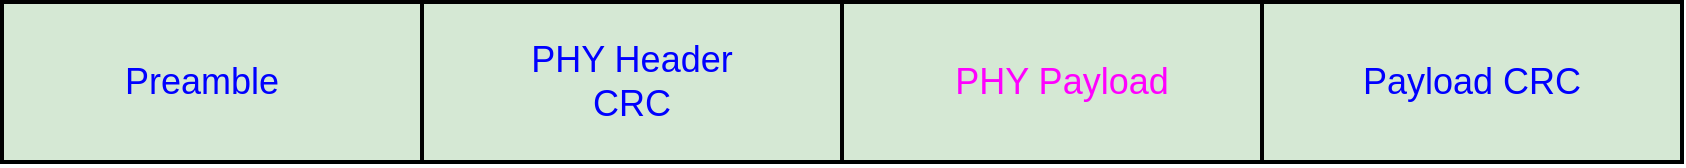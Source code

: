 <mxfile version="15.9.1" type="device"><diagram id="7Wx0srnVYHoJpeIcWG_8" name="Page-1"><mxGraphModel dx="1849" dy="997" grid="1" gridSize="10" guides="1" tooltips="1" connect="1" arrows="1" fold="1" page="1" pageScale="1" pageWidth="1169" pageHeight="827" math="0" shadow="0"><root><mxCell id="0"/><mxCell id="1" parent="0"/><mxCell id="jmNg_jU-puzt4KwE0-bs-1" value="" style="rounded=0;whiteSpace=wrap;html=1;fillColor=#d5e8d4;strokeColor=#000000;strokeWidth=2;" vertex="1" parent="1"><mxGeometry x="140" y="205" width="840" height="80" as="geometry"/></mxCell><mxCell id="jmNg_jU-puzt4KwE0-bs-4" value="" style="endArrow=none;html=1;rounded=0;entryX=0.25;entryY=0;entryDx=0;entryDy=0;exitX=0.25;exitY=1;exitDx=0;exitDy=0;strokeWidth=2;" edge="1" parent="1" source="jmNg_jU-puzt4KwE0-bs-1" target="jmNg_jU-puzt4KwE0-bs-1"><mxGeometry width="50" height="50" relative="1" as="geometry"><mxPoint x="270" y="420" as="sourcePoint"/><mxPoint x="320" y="370" as="targetPoint"/></mxGeometry></mxCell><mxCell id="jmNg_jU-puzt4KwE0-bs-5" value="" style="endArrow=none;html=1;rounded=0;exitX=0.5;exitY=0;exitDx=0;exitDy=0;entryX=0.5;entryY=1;entryDx=0;entryDy=0;strokeWidth=2;" edge="1" parent="1" source="jmNg_jU-puzt4KwE0-bs-1" target="jmNg_jU-puzt4KwE0-bs-1"><mxGeometry width="50" height="50" relative="1" as="geometry"><mxPoint x="580" y="170" as="sourcePoint"/><mxPoint x="630" y="120" as="targetPoint"/><Array as="points"/></mxGeometry></mxCell><mxCell id="jmNg_jU-puzt4KwE0-bs-6" value="" style="endArrow=none;html=1;rounded=0;entryX=0.75;entryY=0;entryDx=0;entryDy=0;exitX=0.75;exitY=1;exitDx=0;exitDy=0;strokeWidth=2;" edge="1" parent="1" source="jmNg_jU-puzt4KwE0-bs-1" target="jmNg_jU-puzt4KwE0-bs-1"><mxGeometry width="50" height="50" relative="1" as="geometry"><mxPoint x="620" y="460" as="sourcePoint"/><mxPoint x="670" y="410" as="targetPoint"/></mxGeometry></mxCell><mxCell id="jmNg_jU-puzt4KwE0-bs-7" value="&lt;font style=&quot;font-size: 18px&quot; color=&quot;#0000FF&quot;&gt;Preamble&lt;/font&gt;" style="text;html=1;strokeColor=none;fillColor=none;align=center;verticalAlign=middle;whiteSpace=wrap;rounded=0;" vertex="1" parent="1"><mxGeometry x="210" y="230" width="60" height="30" as="geometry"/></mxCell><mxCell id="jmNg_jU-puzt4KwE0-bs-10" value="&lt;div style=&quot;font-size: 18px&quot;&gt;&lt;font style=&quot;font-size: 18px&quot; color=&quot;#0000FF&quot;&gt;PHY Header &lt;br&gt;&lt;/font&gt;&lt;/div&gt;&lt;div style=&quot;font-size: 18px&quot;&gt;&lt;font style=&quot;font-size: 18px&quot; color=&quot;#0000FF&quot;&gt;CRC&lt;br&gt;&lt;/font&gt;&lt;/div&gt;" style="text;html=1;strokeColor=none;fillColor=none;align=center;verticalAlign=middle;whiteSpace=wrap;rounded=0;" vertex="1" parent="1"><mxGeometry x="360" y="230" width="190" height="30" as="geometry"/></mxCell><mxCell id="jmNg_jU-puzt4KwE0-bs-12" value="&lt;font style=&quot;font-size: 18px&quot; color=&quot;#FF00FF&quot;&gt;PHY Payload&lt;/font&gt;" style="text;html=1;strokeColor=none;fillColor=none;align=center;verticalAlign=middle;whiteSpace=wrap;rounded=0;" vertex="1" parent="1"><mxGeometry x="585" y="230" width="170" height="30" as="geometry"/></mxCell><mxCell id="jmNg_jU-puzt4KwE0-bs-13" value="&lt;font style=&quot;font-size: 18px&quot; color=&quot;#0000FF&quot;&gt;Payload CRC&lt;/font&gt;" style="text;html=1;strokeColor=none;fillColor=none;align=center;verticalAlign=middle;whiteSpace=wrap;rounded=0;" vertex="1" parent="1"><mxGeometry x="790" y="230" width="170" height="30" as="geometry"/></mxCell></root></mxGraphModel></diagram></mxfile>